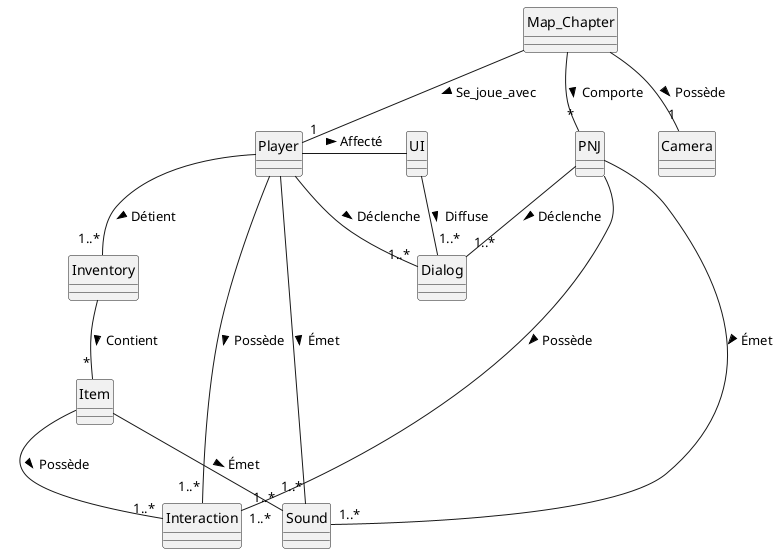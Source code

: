 @startuml

skinparam style strictuml
skinparam classAttributeIconSize 0
hide enum methods

class Player
class Inventory
class Item
class Map_Chapter
class Dialog
class Interaction
class PNJ
class UI
class Camera
class Sound

Player "1" -u- Map_Chapter : Se_joue_avec <
Item "*"-u- Inventory : Contient <
PNJ "*"-u- Map_Chapter : Comporte <
Dialog "1..*" -u- UI : Diffuse <
Player -l-  UI : Affecté >
Dialog "1..*" -u- Player : Déclenche <
Dialog "1..*" -u- PNJ : Déclenche <
Camera "1"-u- Map_Chapter : Possède <
Interaction "1..*"-u- Player : Possède <
Interaction "1..*"-u- PNJ : Possède <
Interaction "1..*"-u- Item : Possède <
Sound "1..*"-u- Player : Émet <
Sound "1..*"-u- PNJ : Émet <
Sound "1..*"-u- Item : Émet <
Inventory "1..*"-u- Player : Détient <


@enduml